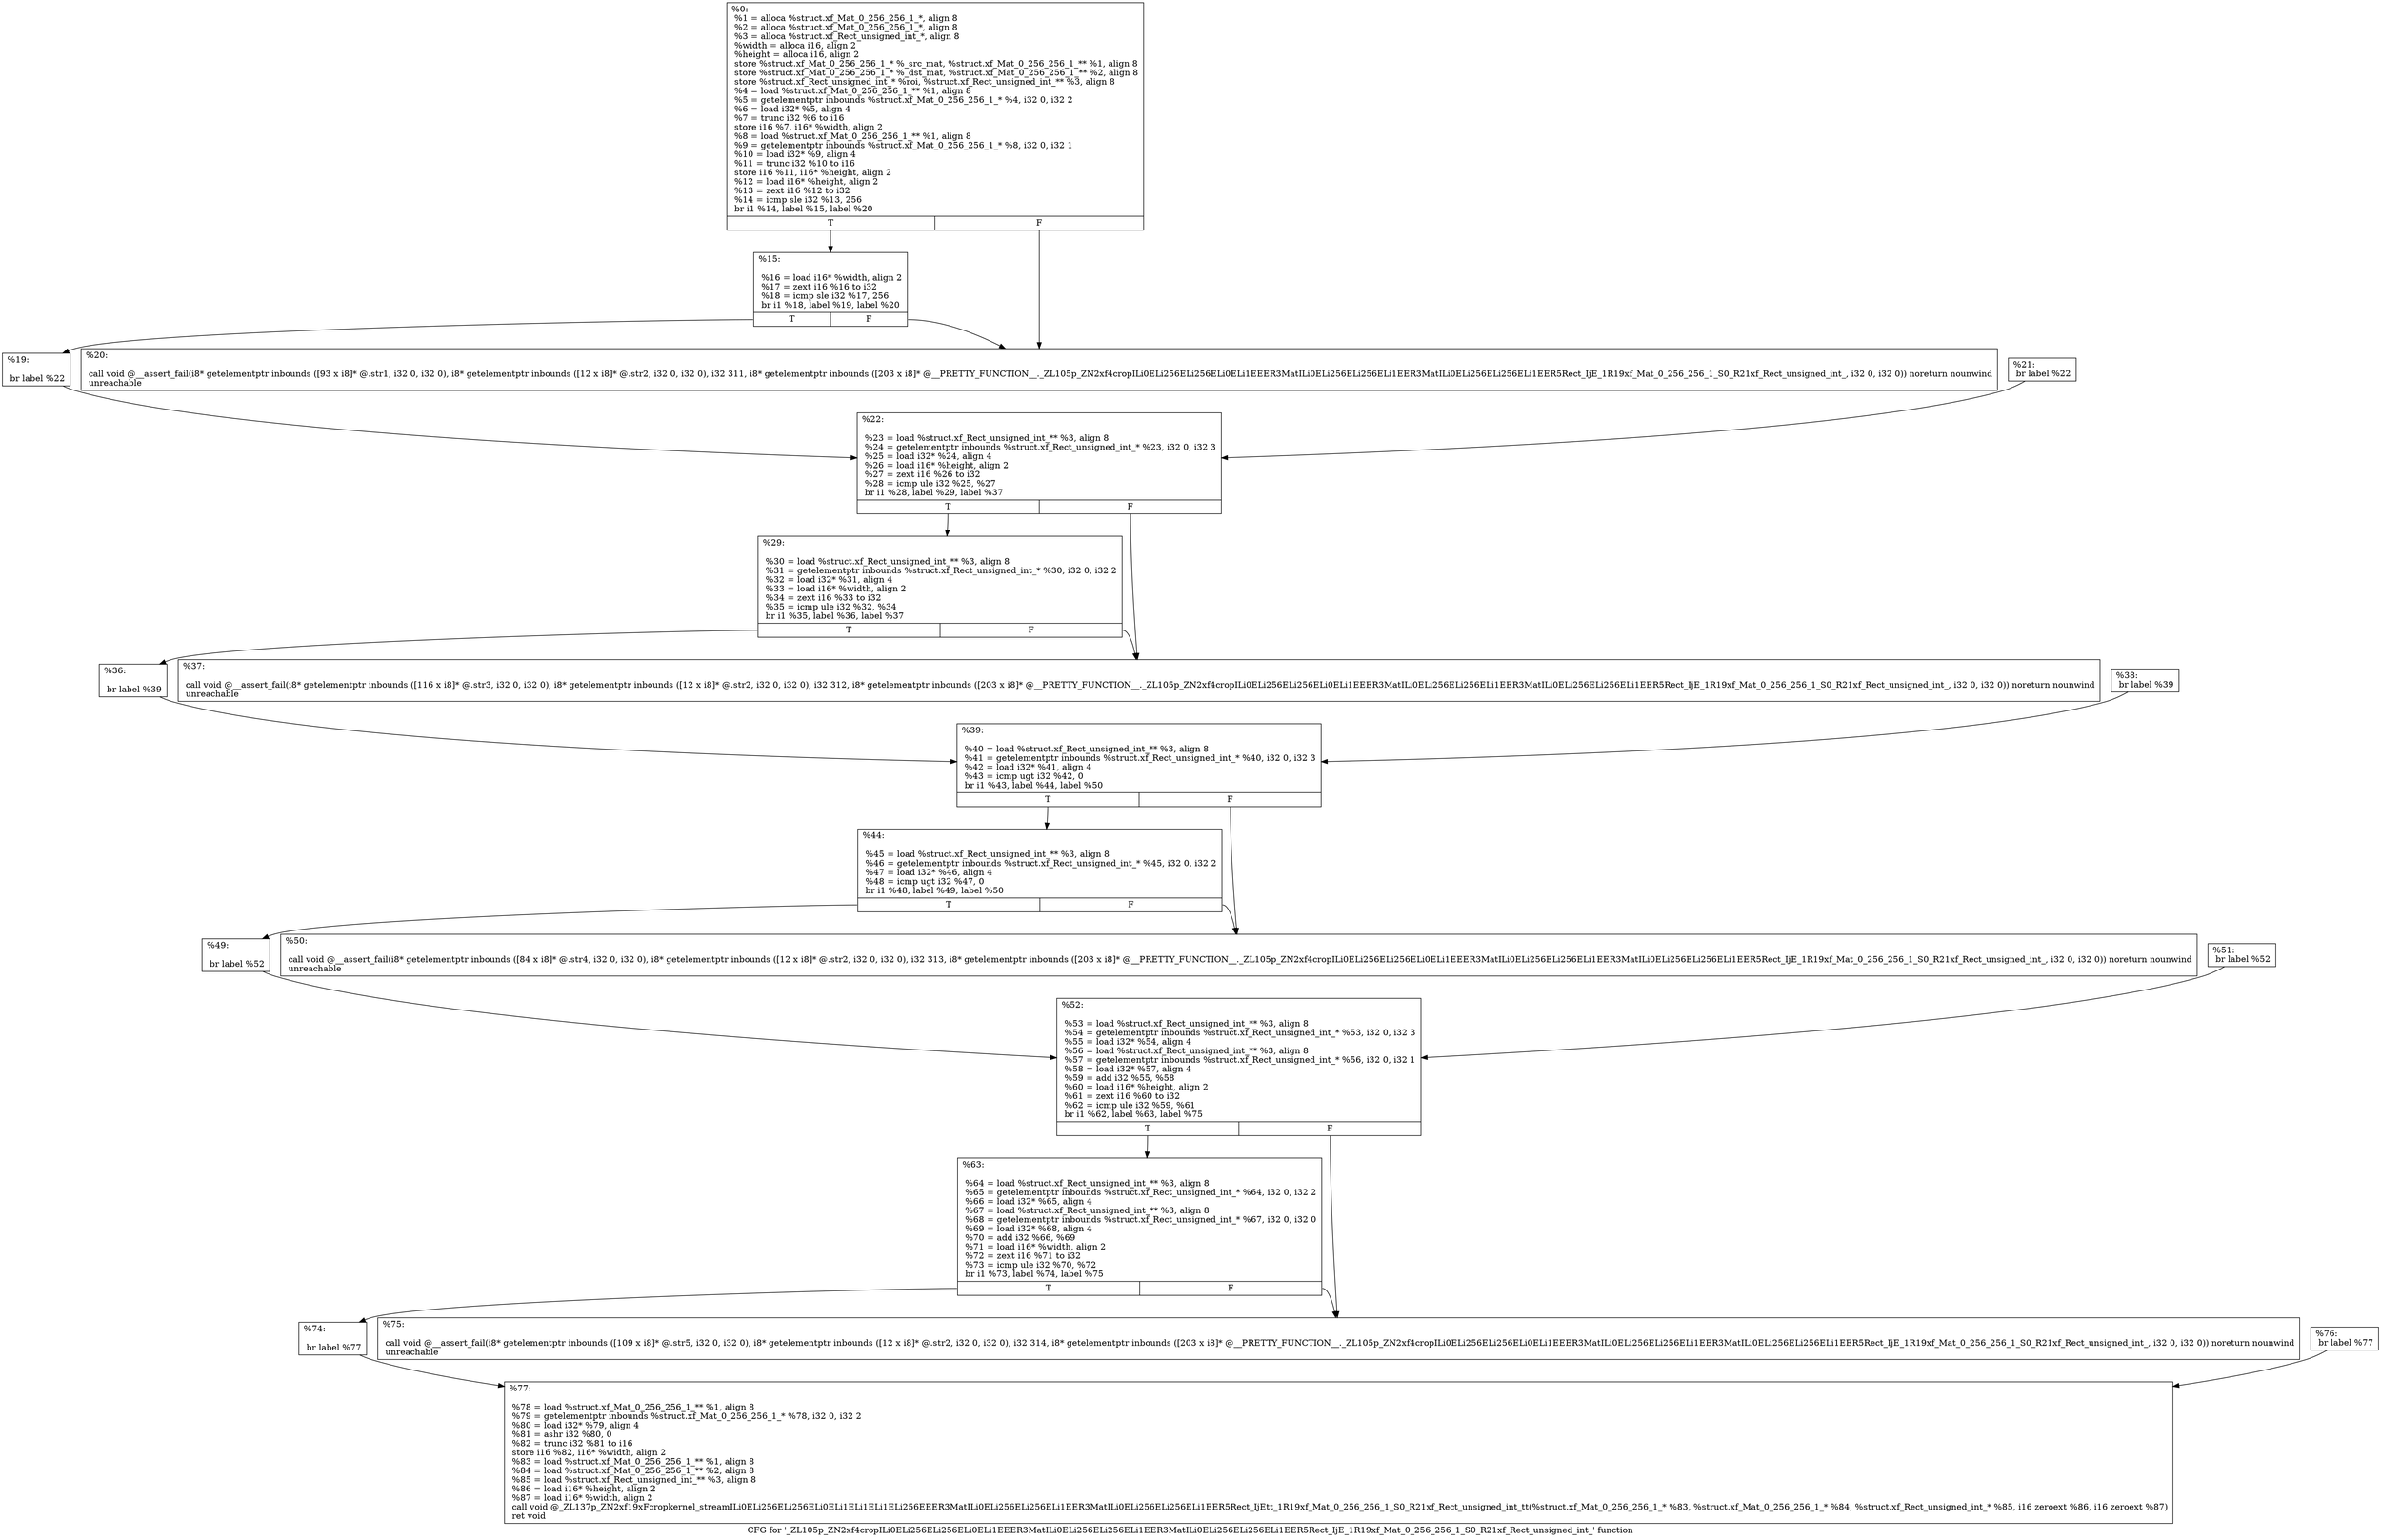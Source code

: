 digraph "CFG for '_ZL105p_ZN2xf4cropILi0ELi256ELi256ELi0ELi1EEER3MatILi0ELi256ELi256ELi1EER3MatILi0ELi256ELi256ELi1EER5Rect_IjE_1R19xf_Mat_0_256_256_1_S0_R21xf_Rect_unsigned_int_' function" {
	label="CFG for '_ZL105p_ZN2xf4cropILi0ELi256ELi256ELi0ELi1EEER3MatILi0ELi256ELi256ELi1EER3MatILi0ELi256ELi256ELi1EER5Rect_IjE_1R19xf_Mat_0_256_256_1_S0_R21xf_Rect_unsigned_int_' function";

	Node0x2f87b40 [shape=record,label="{%0:\l  %1 = alloca %struct.xf_Mat_0_256_256_1_*, align 8\l  %2 = alloca %struct.xf_Mat_0_256_256_1_*, align 8\l  %3 = alloca %struct.xf_Rect_unsigned_int_*, align 8\l  %width = alloca i16, align 2\l  %height = alloca i16, align 2\l  store %struct.xf_Mat_0_256_256_1_* %_src_mat, %struct.xf_Mat_0_256_256_1_** %1, align 8\l  store %struct.xf_Mat_0_256_256_1_* %_dst_mat, %struct.xf_Mat_0_256_256_1_** %2, align 8\l  store %struct.xf_Rect_unsigned_int_* %roi, %struct.xf_Rect_unsigned_int_** %3, align 8\l  %4 = load %struct.xf_Mat_0_256_256_1_** %1, align 8\l  %5 = getelementptr inbounds %struct.xf_Mat_0_256_256_1_* %4, i32 0, i32 2\l  %6 = load i32* %5, align 4\l  %7 = trunc i32 %6 to i16\l  store i16 %7, i16* %width, align 2\l  %8 = load %struct.xf_Mat_0_256_256_1_** %1, align 8\l  %9 = getelementptr inbounds %struct.xf_Mat_0_256_256_1_* %8, i32 0, i32 1\l  %10 = load i32* %9, align 4\l  %11 = trunc i32 %10 to i16\l  store i16 %11, i16* %height, align 2\l  %12 = load i16* %height, align 2\l  %13 = zext i16 %12 to i32\l  %14 = icmp sle i32 %13, 256\l  br i1 %14, label %15, label %20\l|{<s0>T|<s1>F}}"];
	Node0x2f87b40:s0 -> Node0x2f886e0;
	Node0x2f87b40:s1 -> Node0x2f88740;
	Node0x2f886e0 [shape=record,label="{%15:\l\l  %16 = load i16* %width, align 2\l  %17 = zext i16 %16 to i32\l  %18 = icmp sle i32 %17, 256\l  br i1 %18, label %19, label %20\l|{<s0>T|<s1>F}}"];
	Node0x2f886e0:s0 -> Node0x2f88950;
	Node0x2f886e0:s1 -> Node0x2f88740;
	Node0x2f88950 [shape=record,label="{%19:\l\l  br label %22\l}"];
	Node0x2f88950 -> Node0x2f88a60;
	Node0x2f88740 [shape=record,label="{%20:\l\l  call void @__assert_fail(i8* getelementptr inbounds ([93 x i8]* @.str1, i32 0, i32 0), i8* getelementptr inbounds ([12 x i8]* @.str2, i32 0, i32 0), i32 311, i8* getelementptr inbounds ([203 x i8]* @__PRETTY_FUNCTION__._ZL105p_ZN2xf4cropILi0ELi256ELi256ELi0ELi1EEER3MatILi0ELi256ELi256ELi1EER3MatILi0ELi256ELi256ELi1EER5Rect_IjE_1R19xf_Mat_0_256_256_1_S0_R21xf_Rect_unsigned_int_, i32 0, i32 0)) noreturn nounwind\l  unreachable\l}"];
	Node0x2f893a0 [shape=record,label="{%21:                                                  \l  br label %22\l}"];
	Node0x2f893a0 -> Node0x2f88a60;
	Node0x2f88a60 [shape=record,label="{%22:\l\l  %23 = load %struct.xf_Rect_unsigned_int_** %3, align 8\l  %24 = getelementptr inbounds %struct.xf_Rect_unsigned_int_* %23, i32 0, i32 3\l  %25 = load i32* %24, align 4\l  %26 = load i16* %height, align 2\l  %27 = zext i16 %26 to i32\l  %28 = icmp ule i32 %25, %27\l  br i1 %28, label %29, label %37\l|{<s0>T|<s1>F}}"];
	Node0x2f88a60:s0 -> Node0x2f897c0;
	Node0x2f88a60:s1 -> Node0x2f89820;
	Node0x2f897c0 [shape=record,label="{%29:\l\l  %30 = load %struct.xf_Rect_unsigned_int_** %3, align 8\l  %31 = getelementptr inbounds %struct.xf_Rect_unsigned_int_* %30, i32 0, i32 2\l  %32 = load i32* %31, align 4\l  %33 = load i16* %width, align 2\l  %34 = zext i16 %33 to i32\l  %35 = icmp ule i32 %32, %34\l  br i1 %35, label %36, label %37\l|{<s0>T|<s1>F}}"];
	Node0x2f897c0:s0 -> Node0x2f89c70;
	Node0x2f897c0:s1 -> Node0x2f89820;
	Node0x2f89c70 [shape=record,label="{%36:\l\l  br label %39\l}"];
	Node0x2f89c70 -> Node0x2f89d80;
	Node0x2f89820 [shape=record,label="{%37:\l\l  call void @__assert_fail(i8* getelementptr inbounds ([116 x i8]* @.str3, i32 0, i32 0), i8* getelementptr inbounds ([12 x i8]* @.str2, i32 0, i32 0), i32 312, i8* getelementptr inbounds ([203 x i8]* @__PRETTY_FUNCTION__._ZL105p_ZN2xf4cropILi0ELi256ELi256ELi0ELi1EEER3MatILi0ELi256ELi256ELi1EER3MatILi0ELi256ELi256ELi1EER5Rect_IjE_1R19xf_Mat_0_256_256_1_S0_R21xf_Rect_unsigned_int_, i32 0, i32 0)) noreturn nounwind\l  unreachable\l}"];
	Node0x2f8a060 [shape=record,label="{%38:                                                  \l  br label %39\l}"];
	Node0x2f8a060 -> Node0x2f89d80;
	Node0x2f89d80 [shape=record,label="{%39:\l\l  %40 = load %struct.xf_Rect_unsigned_int_** %3, align 8\l  %41 = getelementptr inbounds %struct.xf_Rect_unsigned_int_* %40, i32 0, i32 3\l  %42 = load i32* %41, align 4\l  %43 = icmp ugt i32 %42, 0\l  br i1 %43, label %44, label %50\l|{<s0>T|<s1>F}}"];
	Node0x2f89d80:s0 -> Node0x2f8a380;
	Node0x2f89d80:s1 -> Node0x2f8a3e0;
	Node0x2f8a380 [shape=record,label="{%44:\l\l  %45 = load %struct.xf_Rect_unsigned_int_** %3, align 8\l  %46 = getelementptr inbounds %struct.xf_Rect_unsigned_int_* %45, i32 0, i32 2\l  %47 = load i32* %46, align 4\l  %48 = icmp ugt i32 %47, 0\l  br i1 %48, label %49, label %50\l|{<s0>T|<s1>F}}"];
	Node0x2f8a380:s0 -> Node0x2f8a730;
	Node0x2f8a380:s1 -> Node0x2f8a3e0;
	Node0x2f8a730 [shape=record,label="{%49:\l\l  br label %52\l}"];
	Node0x2f8a730 -> Node0x2f8a840;
	Node0x2f8a3e0 [shape=record,label="{%50:\l\l  call void @__assert_fail(i8* getelementptr inbounds ([84 x i8]* @.str4, i32 0, i32 0), i8* getelementptr inbounds ([12 x i8]* @.str2, i32 0, i32 0), i32 313, i8* getelementptr inbounds ([203 x i8]* @__PRETTY_FUNCTION__._ZL105p_ZN2xf4cropILi0ELi256ELi256ELi0ELi1EEER3MatILi0ELi256ELi256ELi1EER3MatILi0ELi256ELi256ELi1EER5Rect_IjE_1R19xf_Mat_0_256_256_1_S0_R21xf_Rect_unsigned_int_, i32 0, i32 0)) noreturn nounwind\l  unreachable\l}"];
	Node0x2f8ab00 [shape=record,label="{%51:                                                  \l  br label %52\l}"];
	Node0x2f8ab00 -> Node0x2f8a840;
	Node0x2f8a840 [shape=record,label="{%52:\l\l  %53 = load %struct.xf_Rect_unsigned_int_** %3, align 8\l  %54 = getelementptr inbounds %struct.xf_Rect_unsigned_int_* %53, i32 0, i32 3\l  %55 = load i32* %54, align 4\l  %56 = load %struct.xf_Rect_unsigned_int_** %3, align 8\l  %57 = getelementptr inbounds %struct.xf_Rect_unsigned_int_* %56, i32 0, i32 1\l  %58 = load i32* %57, align 4\l  %59 = add i32 %55, %58\l  %60 = load i16* %height, align 2\l  %61 = zext i16 %60 to i32\l  %62 = icmp ule i32 %59, %61\l  br i1 %62, label %63, label %75\l|{<s0>T|<s1>F}}"];
	Node0x2f8a840:s0 -> Node0x2f8b160;
	Node0x2f8a840:s1 -> Node0x2f8b1c0;
	Node0x2f8b160 [shape=record,label="{%63:\l\l  %64 = load %struct.xf_Rect_unsigned_int_** %3, align 8\l  %65 = getelementptr inbounds %struct.xf_Rect_unsigned_int_* %64, i32 0, i32 2\l  %66 = load i32* %65, align 4\l  %67 = load %struct.xf_Rect_unsigned_int_** %3, align 8\l  %68 = getelementptr inbounds %struct.xf_Rect_unsigned_int_* %67, i32 0, i32 0\l  %69 = load i32* %68, align 4\l  %70 = add i32 %66, %69\l  %71 = load i16* %width, align 2\l  %72 = zext i16 %71 to i32\l  %73 = icmp ule i32 %70, %72\l  br i1 %73, label %74, label %75\l|{<s0>T|<s1>F}}"];
	Node0x2f8b160:s0 -> Node0x2f8b850;
	Node0x2f8b160:s1 -> Node0x2f8b1c0;
	Node0x2f8b850 [shape=record,label="{%74:\l\l  br label %77\l}"];
	Node0x2f8b850 -> Node0x2f8b960;
	Node0x2f8b1c0 [shape=record,label="{%75:\l\l  call void @__assert_fail(i8* getelementptr inbounds ([109 x i8]* @.str5, i32 0, i32 0), i8* getelementptr inbounds ([12 x i8]* @.str2, i32 0, i32 0), i32 314, i8* getelementptr inbounds ([203 x i8]* @__PRETTY_FUNCTION__._ZL105p_ZN2xf4cropILi0ELi256ELi256ELi0ELi1EEER3MatILi0ELi256ELi256ELi1EER3MatILi0ELi256ELi256ELi1EER5Rect_IjE_1R19xf_Mat_0_256_256_1_S0_R21xf_Rect_unsigned_int_, i32 0, i32 0)) noreturn nounwind\l  unreachable\l}"];
	Node0x2f8bd00 [shape=record,label="{%76:                                                  \l  br label %77\l}"];
	Node0x2f8bd00 -> Node0x2f8b960;
	Node0x2f8b960 [shape=record,label="{%77:\l\l  %78 = load %struct.xf_Mat_0_256_256_1_** %1, align 8\l  %79 = getelementptr inbounds %struct.xf_Mat_0_256_256_1_* %78, i32 0, i32 2\l  %80 = load i32* %79, align 4\l  %81 = ashr i32 %80, 0\l  %82 = trunc i32 %81 to i16\l  store i16 %82, i16* %width, align 2\l  %83 = load %struct.xf_Mat_0_256_256_1_** %1, align 8\l  %84 = load %struct.xf_Mat_0_256_256_1_** %2, align 8\l  %85 = load %struct.xf_Rect_unsigned_int_** %3, align 8\l  %86 = load i16* %height, align 2\l  %87 = load i16* %width, align 2\l  call void @_ZL137p_ZN2xf19xFcropkernel_streamILi0ELi256ELi256ELi0ELi1ELi1ELi1ELi256EEER3MatILi0ELi256ELi256ELi1EER3MatILi0ELi256ELi256ELi1EER5Rect_IjEtt_1R19xf_Mat_0_256_256_1_S0_R21xf_Rect_unsigned_int_tt(%struct.xf_Mat_0_256_256_1_* %83, %struct.xf_Mat_0_256_256_1_* %84, %struct.xf_Rect_unsigned_int_* %85, i16 zeroext %86, i16 zeroext %87)\l  ret void\l}"];
}
